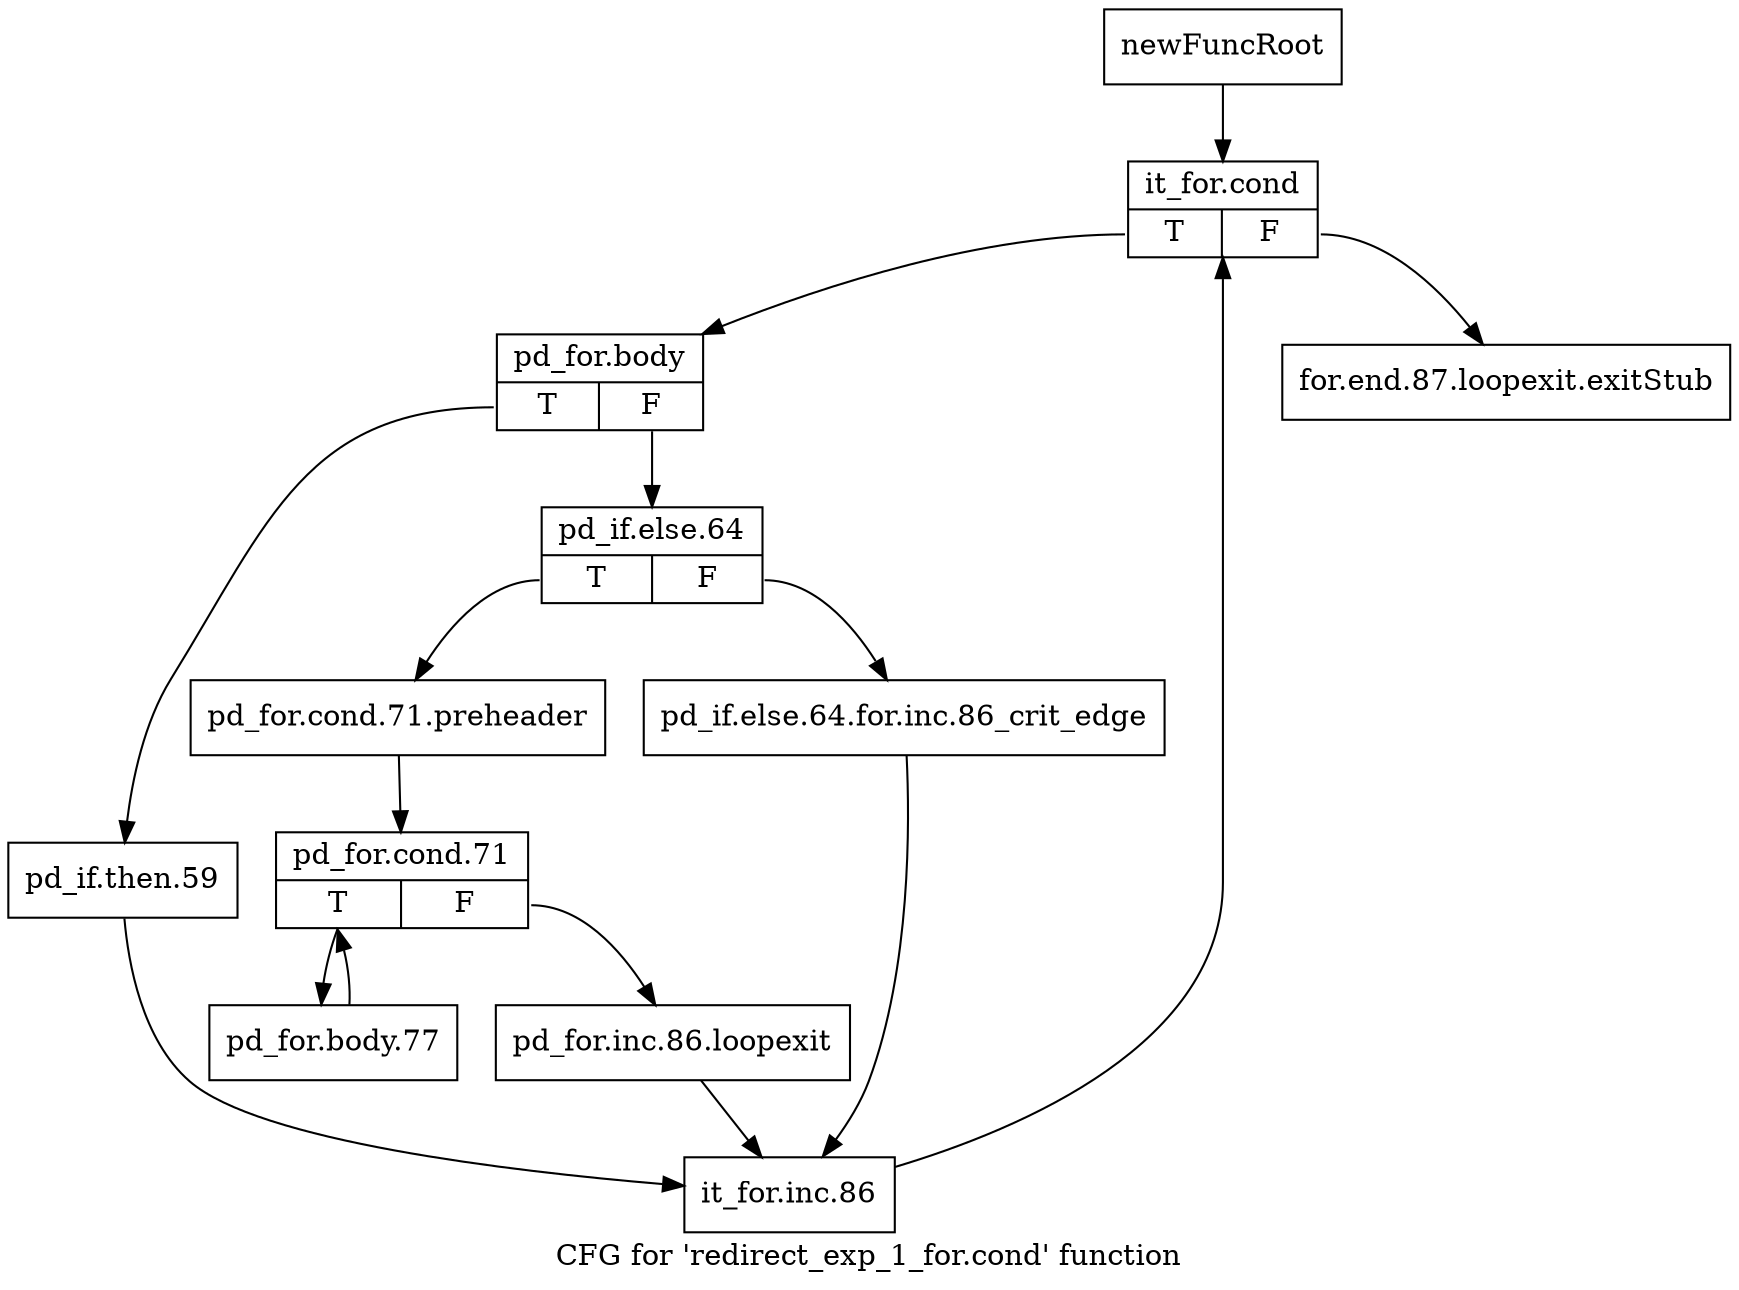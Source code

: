 digraph "CFG for 'redirect_exp_1_for.cond' function" {
	label="CFG for 'redirect_exp_1_for.cond' function";

	Node0xb3a8490 [shape=record,label="{newFuncRoot}"];
	Node0xb3a8490 -> Node0xb3a8530;
	Node0xb3a84e0 [shape=record,label="{for.end.87.loopexit.exitStub}"];
	Node0xb3a8530 [shape=record,label="{it_for.cond|{<s0>T|<s1>F}}"];
	Node0xb3a8530:s0 -> Node0xb3a8580;
	Node0xb3a8530:s1 -> Node0xb3a84e0;
	Node0xb3a8580 [shape=record,label="{pd_for.body|{<s0>T|<s1>F}}"];
	Node0xb3a8580:s0 -> Node0xb3a87b0;
	Node0xb3a8580:s1 -> Node0xb3a85d0;
	Node0xb3a85d0 [shape=record,label="{pd_if.else.64|{<s0>T|<s1>F}}"];
	Node0xb3a85d0:s0 -> Node0xb3a8670;
	Node0xb3a85d0:s1 -> Node0xb3a8620;
	Node0xb3a8620 [shape=record,label="{pd_if.else.64.for.inc.86_crit_edge}"];
	Node0xb3a8620 -> Node0xb3a8800;
	Node0xb3a8670 [shape=record,label="{pd_for.cond.71.preheader}"];
	Node0xb3a8670 -> Node0xb3a86c0;
	Node0xb3a86c0 [shape=record,label="{pd_for.cond.71|{<s0>T|<s1>F}}"];
	Node0xb3a86c0:s0 -> Node0xb3a8760;
	Node0xb3a86c0:s1 -> Node0xb3a8710;
	Node0xb3a8710 [shape=record,label="{pd_for.inc.86.loopexit}"];
	Node0xb3a8710 -> Node0xb3a8800;
	Node0xb3a8760 [shape=record,label="{pd_for.body.77}"];
	Node0xb3a8760 -> Node0xb3a86c0;
	Node0xb3a87b0 [shape=record,label="{pd_if.then.59}"];
	Node0xb3a87b0 -> Node0xb3a8800;
	Node0xb3a8800 [shape=record,label="{it_for.inc.86}"];
	Node0xb3a8800 -> Node0xb3a8530;
}

